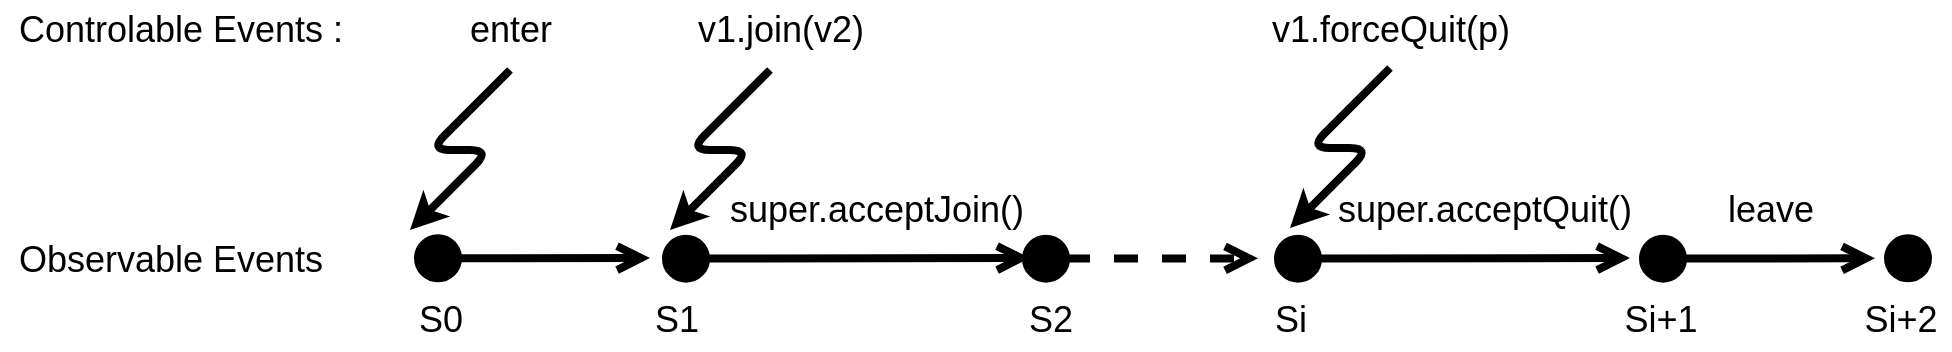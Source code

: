 <mxfile version="14.6.9" type="github">
  <diagram id="VVY7t8WF-qEzRWfAv-PR" name="Page-1">
    <mxGraphModel dx="1422" dy="831" grid="1" gridSize="10" guides="1" tooltips="1" connect="1" arrows="1" fold="1" page="1" pageScale="1" pageWidth="827" pageHeight="1169" math="0" shadow="0">
      <root>
        <mxCell id="0" />
        <mxCell id="1" parent="0" />
        <mxCell id="rb-uJHRxBeZ9UOczwigJ-1" value="Controlable Events :" style="text;html=1;align=center;verticalAlign=middle;resizable=0;points=[];autosize=1;fontSize=18;" vertex="1" parent="1">
          <mxGeometry x="5" y="640" width="180" height="30" as="geometry" />
        </mxCell>
        <mxCell id="rb-uJHRxBeZ9UOczwigJ-2" value="Observable Events" style="text;html=1;align=center;verticalAlign=middle;resizable=0;points=[];autosize=1;fontSize=18;" vertex="1" parent="1">
          <mxGeometry x="5" y="755" width="170" height="30" as="geometry" />
        </mxCell>
        <mxCell id="rb-uJHRxBeZ9UOczwigJ-3" value="" style="endArrow=open;startArrow=circle;endFill=0;startFill=1;endSize=8;html=1;strokeWidth=4;fontSize=18;" edge="1" parent="1">
          <mxGeometry width="160" relative="1" as="geometry">
            <mxPoint x="210" y="769.17" as="sourcePoint" />
            <mxPoint x="330" y="769" as="targetPoint" />
          </mxGeometry>
        </mxCell>
        <mxCell id="rb-uJHRxBeZ9UOczwigJ-5" value="" style="endArrow=open;startArrow=circle;endFill=0;startFill=1;endSize=8;html=1;strokeWidth=4;fontSize=18;dashed=1;" edge="1" parent="1">
          <mxGeometry width="160" relative="1" as="geometry">
            <mxPoint x="514" y="769.34" as="sourcePoint" />
            <mxPoint x="634" y="769.17" as="targetPoint" />
          </mxGeometry>
        </mxCell>
        <mxCell id="rb-uJHRxBeZ9UOczwigJ-6" value="" style="endArrow=open;startArrow=circle;endFill=0;startFill=1;endSize=8;html=1;strokeWidth=4;fontSize=18;" edge="1" parent="1">
          <mxGeometry width="160" relative="1" as="geometry">
            <mxPoint x="640" y="769.34" as="sourcePoint" />
            <mxPoint x="820" y="769" as="targetPoint" />
          </mxGeometry>
        </mxCell>
        <mxCell id="rb-uJHRxBeZ9UOczwigJ-7" value="" style="endArrow=open;startArrow=circle;endFill=0;startFill=1;endSize=8;html=1;strokeWidth=4;fontSize=18;" edge="1" parent="1">
          <mxGeometry width="160" relative="1" as="geometry">
            <mxPoint x="822.5" y="769.34" as="sourcePoint" />
            <mxPoint x="942.5" y="769.17" as="targetPoint" />
          </mxGeometry>
        </mxCell>
        <mxCell id="rb-uJHRxBeZ9UOczwigJ-8" value="" style="endArrow=none;startArrow=circle;endFill=0;startFill=1;endSize=8;html=1;strokeWidth=4;fontSize=18;" edge="1" parent="1">
          <mxGeometry width="160" relative="1" as="geometry">
            <mxPoint x="945" y="769.42" as="sourcePoint" />
            <mxPoint x="965" y="769.08" as="targetPoint" />
          </mxGeometry>
        </mxCell>
        <mxCell id="rb-uJHRxBeZ9UOczwigJ-14" value="" style="endArrow=classic;html=1;strokeWidth=4;fontSize=18;" edge="1" parent="1">
          <mxGeometry width="50" height="50" relative="1" as="geometry">
            <mxPoint x="700" y="674" as="sourcePoint" />
            <mxPoint x="650" y="754" as="targetPoint" />
            <Array as="points">
              <mxPoint x="700" y="674" />
              <mxPoint x="660" y="714" />
              <mxPoint x="690" y="714" />
            </Array>
          </mxGeometry>
        </mxCell>
        <mxCell id="rb-uJHRxBeZ9UOczwigJ-17" value="v1.forceQuit(p)" style="text;html=1;align=center;verticalAlign=middle;resizable=0;points=[];autosize=1;fontSize=18;" vertex="1" parent="1">
          <mxGeometry x="635" y="640" width="130" height="30" as="geometry" />
        </mxCell>
        <mxCell id="rb-uJHRxBeZ9UOczwigJ-19" value="" style="endArrow=open;startArrow=circle;endFill=0;startFill=1;endSize=8;html=1;strokeWidth=4;fontSize=18;" edge="1" parent="1">
          <mxGeometry width="160" relative="1" as="geometry">
            <mxPoint x="334" y="769.34" as="sourcePoint" />
            <mxPoint x="520" y="769" as="targetPoint" />
          </mxGeometry>
        </mxCell>
        <mxCell id="rb-uJHRxBeZ9UOczwigJ-22" value="super.acceptJoin()" style="text;html=1;align=center;verticalAlign=middle;resizable=0;points=[];autosize=1;fontSize=18;" vertex="1" parent="1">
          <mxGeometry x="362.5" y="730" width="160" height="30" as="geometry" />
        </mxCell>
        <mxCell id="rb-uJHRxBeZ9UOczwigJ-23" value="super.acceptQuit()" style="text;html=1;align=center;verticalAlign=middle;resizable=0;points=[];autosize=1;fontSize=18;" vertex="1" parent="1">
          <mxGeometry x="667" y="730" width="160" height="30" as="geometry" />
        </mxCell>
        <mxCell id="rb-uJHRxBeZ9UOczwigJ-26" value="enter" style="text;html=1;align=center;verticalAlign=middle;resizable=0;points=[];autosize=1;fontSize=18;" vertex="1" parent="1">
          <mxGeometry x="230" y="640" width="60" height="30" as="geometry" />
        </mxCell>
        <mxCell id="rb-uJHRxBeZ9UOczwigJ-27" value="" style="endArrow=classic;html=1;strokeWidth=4;fontSize=18;" edge="1" parent="1">
          <mxGeometry width="50" height="50" relative="1" as="geometry">
            <mxPoint x="260" y="675" as="sourcePoint" />
            <mxPoint x="210" y="755" as="targetPoint" />
            <Array as="points">
              <mxPoint x="260" y="675" />
              <mxPoint x="220" y="715" />
              <mxPoint x="250" y="715" />
            </Array>
          </mxGeometry>
        </mxCell>
        <mxCell id="rb-uJHRxBeZ9UOczwigJ-32" value="leave" style="text;html=1;align=center;verticalAlign=middle;resizable=0;points=[];autosize=1;fontSize=18;" vertex="1" parent="1">
          <mxGeometry x="860" y="730" width="60" height="30" as="geometry" />
        </mxCell>
        <mxCell id="rb-uJHRxBeZ9UOczwigJ-33" value="" style="endArrow=classic;html=1;strokeWidth=4;fontSize=18;" edge="1" parent="1">
          <mxGeometry width="50" height="50" relative="1" as="geometry">
            <mxPoint x="390" y="675" as="sourcePoint" />
            <mxPoint x="340" y="755" as="targetPoint" />
            <Array as="points">
              <mxPoint x="390" y="675" />
              <mxPoint x="350" y="715" />
              <mxPoint x="380" y="715" />
            </Array>
          </mxGeometry>
        </mxCell>
        <mxCell id="rb-uJHRxBeZ9UOczwigJ-34" value="v1.join(v2)" style="text;html=1;align=center;verticalAlign=middle;resizable=0;points=[];autosize=1;fontSize=18;" vertex="1" parent="1">
          <mxGeometry x="345" y="640" width="100" height="30" as="geometry" />
        </mxCell>
        <mxCell id="rb-uJHRxBeZ9UOczwigJ-35" value="S0" style="text;html=1;align=center;verticalAlign=middle;resizable=0;points=[];autosize=1;fontSize=18;" vertex="1" parent="1">
          <mxGeometry x="205" y="785" width="40" height="30" as="geometry" />
        </mxCell>
        <mxCell id="rb-uJHRxBeZ9UOczwigJ-36" value="Si" style="text;html=1;align=center;verticalAlign=middle;resizable=0;points=[];autosize=1;fontSize=18;" vertex="1" parent="1">
          <mxGeometry x="635" y="785" width="30" height="30" as="geometry" />
        </mxCell>
        <mxCell id="rb-uJHRxBeZ9UOczwigJ-37" value="Si+1" style="text;html=1;align=center;verticalAlign=middle;resizable=0;points=[];autosize=1;fontSize=18;" vertex="1" parent="1">
          <mxGeometry x="810" y="785" width="50" height="30" as="geometry" />
        </mxCell>
        <mxCell id="rb-uJHRxBeZ9UOczwigJ-38" value="S1" style="text;html=1;align=center;verticalAlign=middle;resizable=0;points=[];autosize=1;fontSize=18;" vertex="1" parent="1">
          <mxGeometry x="322.5" y="785" width="40" height="30" as="geometry" />
        </mxCell>
        <mxCell id="rb-uJHRxBeZ9UOczwigJ-39" value="S2" style="text;html=1;align=center;verticalAlign=middle;resizable=0;points=[];autosize=1;fontSize=18;" vertex="1" parent="1">
          <mxGeometry x="510" y="785" width="40" height="30" as="geometry" />
        </mxCell>
        <mxCell id="rb-uJHRxBeZ9UOczwigJ-40" value="Si+2" style="text;html=1;align=center;verticalAlign=middle;resizable=0;points=[];autosize=1;fontSize=18;" vertex="1" parent="1">
          <mxGeometry x="930" y="785" width="50" height="30" as="geometry" />
        </mxCell>
      </root>
    </mxGraphModel>
  </diagram>
</mxfile>
